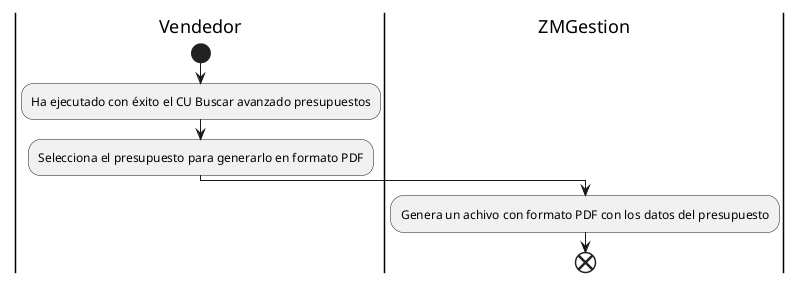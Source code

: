 @startuml generarPresupuestoPDF
|Vendedor|
start
:Ha ejecutado con éxito el CU Buscar avanzado presupuestos;
:Selecciona el presupuesto para generarlo en formato PDF;
|ZMGestion|
:Genera un achivo con formato PDF con los datos del presupuesto;
end
@enduml